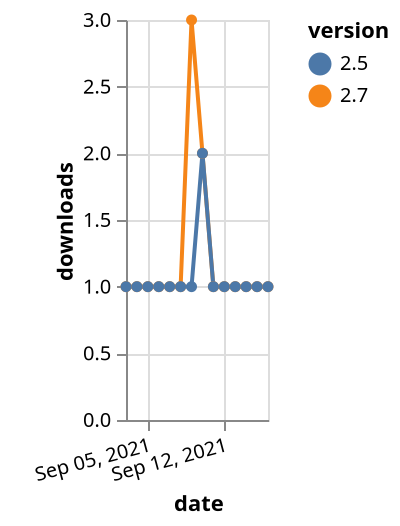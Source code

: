 {"$schema": "https://vega.github.io/schema/vega-lite/v5.json", "description": "A simple bar chart with embedded data.", "data": {"values": [{"date": "2021-09-03", "total": 228, "delta": 1, "version": "2.7"}, {"date": "2021-09-04", "total": 229, "delta": 1, "version": "2.7"}, {"date": "2021-09-05", "total": 230, "delta": 1, "version": "2.7"}, {"date": "2021-09-06", "total": 231, "delta": 1, "version": "2.7"}, {"date": "2021-09-07", "total": 232, "delta": 1, "version": "2.7"}, {"date": "2021-09-08", "total": 233, "delta": 1, "version": "2.7"}, {"date": "2021-09-09", "total": 236, "delta": 3, "version": "2.7"}, {"date": "2021-09-10", "total": 238, "delta": 2, "version": "2.7"}, {"date": "2021-09-11", "total": 239, "delta": 1, "version": "2.7"}, {"date": "2021-09-12", "total": 240, "delta": 1, "version": "2.7"}, {"date": "2021-09-13", "total": 241, "delta": 1, "version": "2.7"}, {"date": "2021-09-14", "total": 242, "delta": 1, "version": "2.7"}, {"date": "2021-09-15", "total": 243, "delta": 1, "version": "2.7"}, {"date": "2021-09-16", "total": 244, "delta": 1, "version": "2.7"}, {"date": "2021-09-03", "total": 367, "delta": 1, "version": "2.5"}, {"date": "2021-09-04", "total": 368, "delta": 1, "version": "2.5"}, {"date": "2021-09-05", "total": 369, "delta": 1, "version": "2.5"}, {"date": "2021-09-06", "total": 370, "delta": 1, "version": "2.5"}, {"date": "2021-09-07", "total": 371, "delta": 1, "version": "2.5"}, {"date": "2021-09-08", "total": 372, "delta": 1, "version": "2.5"}, {"date": "2021-09-09", "total": 373, "delta": 1, "version": "2.5"}, {"date": "2021-09-10", "total": 375, "delta": 2, "version": "2.5"}, {"date": "2021-09-11", "total": 376, "delta": 1, "version": "2.5"}, {"date": "2021-09-12", "total": 377, "delta": 1, "version": "2.5"}, {"date": "2021-09-13", "total": 378, "delta": 1, "version": "2.5"}, {"date": "2021-09-14", "total": 379, "delta": 1, "version": "2.5"}, {"date": "2021-09-15", "total": 380, "delta": 1, "version": "2.5"}, {"date": "2021-09-16", "total": 381, "delta": 1, "version": "2.5"}]}, "width": "container", "mark": {"type": "line", "point": {"filled": true}}, "encoding": {"x": {"field": "date", "type": "temporal", "timeUnit": "yearmonthdate", "title": "date", "axis": {"labelAngle": -15}}, "y": {"field": "delta", "type": "quantitative", "title": "downloads"}, "color": {"field": "version", "type": "nominal"}, "tooltip": {"field": "delta"}}}
